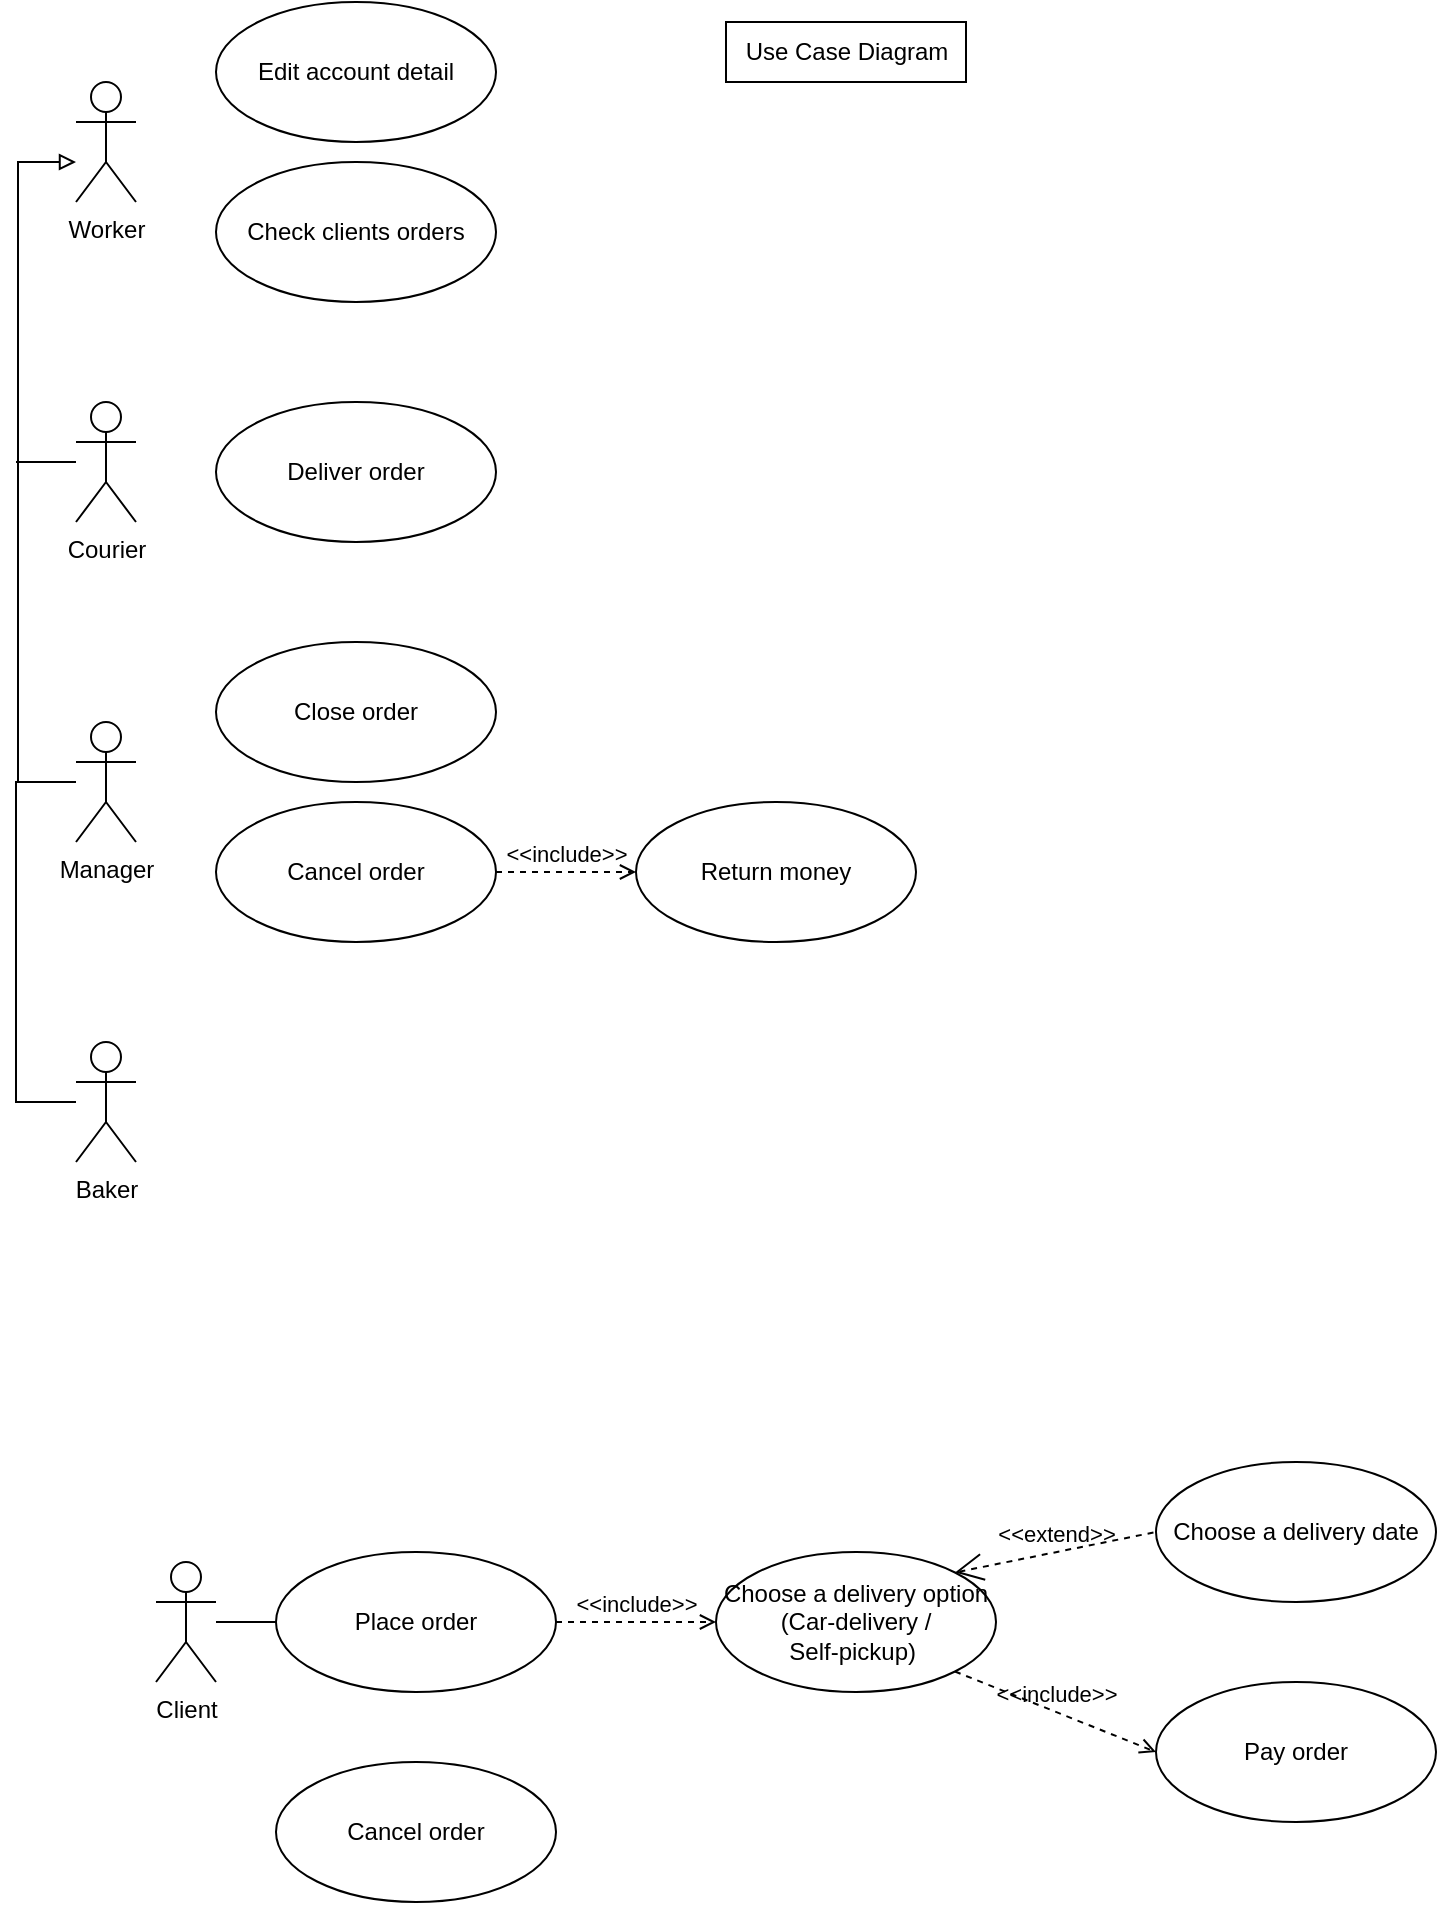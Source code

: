 <mxfile version="23.1.2" type="github">
  <diagram name="Page-1" id="j9qC79bx8wqFnW0S5RmF">
    <mxGraphModel dx="763" dy="512" grid="1" gridSize="10" guides="1" tooltips="1" connect="1" arrows="1" fold="1" page="1" pageScale="1" pageWidth="850" pageHeight="1100" math="0" shadow="0">
      <root>
        <mxCell id="0" />
        <mxCell id="1" parent="0" />
        <mxCell id="I9kpLu-LO9SQn9hKeoNu-8" style="edgeStyle=orthogonalEdgeStyle;rounded=0;orthogonalLoop=1;jettySize=auto;html=1;endArrow=none;endFill=0;" edge="1" parent="1" source="0cacYjYukHsMXe69OJWF-1">
          <mxGeometry relative="1" as="geometry">
            <mxPoint x="10" y="230" as="targetPoint" />
          </mxGeometry>
        </mxCell>
        <mxCell id="0cacYjYukHsMXe69OJWF-1" value="Сourier" style="shape=umlActor;verticalLabelPosition=bottom;verticalAlign=top;html=1;outlineConnect=0;" parent="1" vertex="1">
          <mxGeometry x="40" y="200" width="30" height="60" as="geometry" />
        </mxCell>
        <mxCell id="0cacYjYukHsMXe69OJWF-2" value="Use Case Diagram" style="text;html=1;align=center;verticalAlign=middle;resizable=0;points=[];autosize=1;fillColor=none;strokeColor=default;" parent="1" vertex="1">
          <mxGeometry x="365" y="10" width="120" height="30" as="geometry" />
        </mxCell>
        <mxCell id="I9kpLu-LO9SQn9hKeoNu-9" style="edgeStyle=orthogonalEdgeStyle;rounded=0;orthogonalLoop=1;jettySize=auto;html=1;endArrow=none;endFill=0;" edge="1" parent="1" source="8N6oZQhw8tRqxdIhCWBr-1">
          <mxGeometry relative="1" as="geometry">
            <mxPoint x="10" y="390" as="targetPoint" />
          </mxGeometry>
        </mxCell>
        <mxCell id="8N6oZQhw8tRqxdIhCWBr-1" value="Manager" style="shape=umlActor;verticalLabelPosition=bottom;verticalAlign=top;html=1;outlineConnect=0;" parent="1" vertex="1">
          <mxGeometry x="40" y="360" width="30" height="60" as="geometry" />
        </mxCell>
        <mxCell id="I9kpLu-LO9SQn9hKeoNu-3" style="edgeStyle=orthogonalEdgeStyle;rounded=0;orthogonalLoop=1;jettySize=auto;html=1;endArrow=block;endFill=0;" edge="1" parent="1" source="8N6oZQhw8tRqxdIhCWBr-3" target="8N6oZQhw8tRqxdIhCWBr-13">
          <mxGeometry relative="1" as="geometry">
            <mxPoint x="20" y="80" as="targetPoint" />
            <Array as="points">
              <mxPoint x="10" y="550" />
              <mxPoint x="10" y="390" />
              <mxPoint x="11" y="390" />
              <mxPoint x="11" y="80" />
            </Array>
          </mxGeometry>
        </mxCell>
        <mxCell id="8N6oZQhw8tRqxdIhCWBr-3" value="Baker" style="shape=umlActor;verticalLabelPosition=bottom;verticalAlign=top;html=1;outlineConnect=0;" parent="1" vertex="1">
          <mxGeometry x="40" y="520" width="30" height="60" as="geometry" />
        </mxCell>
        <mxCell id="I9kpLu-LO9SQn9hKeoNu-6" style="edgeStyle=orthogonalEdgeStyle;rounded=0;orthogonalLoop=1;jettySize=auto;html=1;entryX=0;entryY=0.5;entryDx=0;entryDy=0;endArrow=none;endFill=0;" edge="1" parent="1" source="8N6oZQhw8tRqxdIhCWBr-5" target="8N6oZQhw8tRqxdIhCWBr-10">
          <mxGeometry relative="1" as="geometry" />
        </mxCell>
        <mxCell id="8N6oZQhw8tRqxdIhCWBr-5" value="Client" style="shape=umlActor;verticalLabelPosition=bottom;verticalAlign=top;html=1;outlineConnect=0;" parent="1" vertex="1">
          <mxGeometry x="80" y="780" width="30" height="60" as="geometry" />
        </mxCell>
        <mxCell id="8N6oZQhw8tRqxdIhCWBr-8" value="&amp;lt;&amp;lt;include&amp;gt;&amp;gt;" style="edgeStyle=none;html=1;endArrow=open;verticalAlign=bottom;dashed=1;labelBackgroundColor=none;rounded=0;exitX=1;exitY=0.5;exitDx=0;exitDy=0;" parent="1" source="8N6oZQhw8tRqxdIhCWBr-10" target="8N6oZQhw8tRqxdIhCWBr-9" edge="1">
          <mxGeometry width="160" relative="1" as="geometry">
            <mxPoint x="290" y="810" as="sourcePoint" />
            <mxPoint x="400" y="810" as="targetPoint" />
          </mxGeometry>
        </mxCell>
        <mxCell id="8N6oZQhw8tRqxdIhCWBr-9" value="Choose a delivery option (Car-delivery / &lt;br&gt;Self-pickup)&amp;nbsp;" style="ellipse;whiteSpace=wrap;html=1;" parent="1" vertex="1">
          <mxGeometry x="360" y="775" width="140" height="70" as="geometry" />
        </mxCell>
        <mxCell id="8N6oZQhw8tRqxdIhCWBr-10" value="Place order" style="ellipse;whiteSpace=wrap;html=1;" parent="1" vertex="1">
          <mxGeometry x="140" y="775" width="140" height="70" as="geometry" />
        </mxCell>
        <mxCell id="8N6oZQhw8tRqxdIhCWBr-11" value="&amp;lt;&amp;lt;extend&amp;gt;&amp;gt;" style="edgeStyle=none;html=1;startArrow=open;endArrow=none;startSize=12;verticalAlign=bottom;dashed=1;labelBackgroundColor=none;rounded=0;exitX=1;exitY=0;exitDx=0;exitDy=0;entryX=0;entryY=0.5;entryDx=0;entryDy=0;" parent="1" source="8N6oZQhw8tRqxdIhCWBr-9" target="8N6oZQhw8tRqxdIhCWBr-12" edge="1">
          <mxGeometry width="160" relative="1" as="geometry">
            <mxPoint x="520" y="790" as="sourcePoint" />
            <mxPoint x="660" y="809.55" as="targetPoint" />
          </mxGeometry>
        </mxCell>
        <mxCell id="8N6oZQhw8tRqxdIhCWBr-12" value="Choose a delivery date" style="ellipse;whiteSpace=wrap;html=1;" parent="1" vertex="1">
          <mxGeometry x="580" y="730" width="140" height="70" as="geometry" />
        </mxCell>
        <mxCell id="8N6oZQhw8tRqxdIhCWBr-13" value="Worker&lt;br&gt;" style="shape=umlActor;verticalLabelPosition=bottom;verticalAlign=top;html=1;outlineConnect=0;strokeColor=default;" parent="1" vertex="1">
          <mxGeometry x="40" y="40" width="30" height="60" as="geometry" />
        </mxCell>
        <mxCell id="I9kpLu-LO9SQn9hKeoNu-10" value="Edit account detail" style="ellipse;whiteSpace=wrap;html=1;" vertex="1" parent="1">
          <mxGeometry x="110" width="140" height="70" as="geometry" />
        </mxCell>
        <mxCell id="I9kpLu-LO9SQn9hKeoNu-11" value="Cancel order" style="ellipse;whiteSpace=wrap;html=1;" vertex="1" parent="1">
          <mxGeometry x="110" y="400" width="140" height="70" as="geometry" />
        </mxCell>
        <mxCell id="I9kpLu-LO9SQn9hKeoNu-12" value="Pay order" style="ellipse;whiteSpace=wrap;html=1;" vertex="1" parent="1">
          <mxGeometry x="580" y="840" width="140" height="70" as="geometry" />
        </mxCell>
        <mxCell id="I9kpLu-LO9SQn9hKeoNu-13" value="&amp;lt;&amp;lt;include&amp;gt;&amp;gt;" style="edgeStyle=none;html=1;endArrow=open;verticalAlign=bottom;dashed=1;labelBackgroundColor=none;rounded=0;exitX=1;exitY=1;exitDx=0;exitDy=0;entryX=0;entryY=0.5;entryDx=0;entryDy=0;" edge="1" parent="1" source="8N6oZQhw8tRqxdIhCWBr-9" target="I9kpLu-LO9SQn9hKeoNu-12">
          <mxGeometry width="160" relative="1" as="geometry">
            <mxPoint x="440" y="840" as="sourcePoint" />
            <mxPoint x="600" y="840" as="targetPoint" />
          </mxGeometry>
        </mxCell>
        <mxCell id="I9kpLu-LO9SQn9hKeoNu-14" value="Check clients orders" style="ellipse;whiteSpace=wrap;html=1;" vertex="1" parent="1">
          <mxGeometry x="110" y="80" width="140" height="70" as="geometry" />
        </mxCell>
        <mxCell id="I9kpLu-LO9SQn9hKeoNu-15" value="Return money" style="ellipse;whiteSpace=wrap;html=1;" vertex="1" parent="1">
          <mxGeometry x="320" y="400" width="140" height="70" as="geometry" />
        </mxCell>
        <mxCell id="I9kpLu-LO9SQn9hKeoNu-16" value="&amp;lt;&amp;lt;include&amp;gt;&amp;gt;" style="edgeStyle=none;html=1;endArrow=open;verticalAlign=bottom;dashed=1;labelBackgroundColor=none;rounded=0;exitX=1;exitY=0.5;exitDx=0;exitDy=0;entryX=0;entryY=0.5;entryDx=0;entryDy=0;" edge="1" parent="1" source="I9kpLu-LO9SQn9hKeoNu-11" target="I9kpLu-LO9SQn9hKeoNu-15">
          <mxGeometry width="160" relative="1" as="geometry">
            <mxPoint x="290" y="550" as="sourcePoint" />
            <mxPoint x="450" y="550" as="targetPoint" />
          </mxGeometry>
        </mxCell>
        <mxCell id="I9kpLu-LO9SQn9hKeoNu-17" value="Cancel order" style="ellipse;whiteSpace=wrap;html=1;" vertex="1" parent="1">
          <mxGeometry x="140" y="880" width="140" height="70" as="geometry" />
        </mxCell>
        <mxCell id="I9kpLu-LO9SQn9hKeoNu-20" value="Deliver order" style="ellipse;whiteSpace=wrap;html=1;" vertex="1" parent="1">
          <mxGeometry x="110" y="200" width="140" height="70" as="geometry" />
        </mxCell>
        <mxCell id="I9kpLu-LO9SQn9hKeoNu-22" value="Close order" style="ellipse;whiteSpace=wrap;html=1;" vertex="1" parent="1">
          <mxGeometry x="110" y="320" width="140" height="70" as="geometry" />
        </mxCell>
      </root>
    </mxGraphModel>
  </diagram>
</mxfile>
